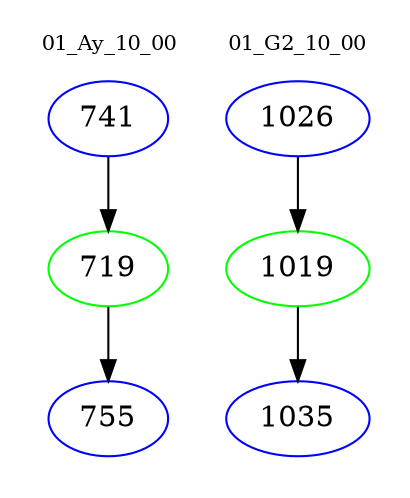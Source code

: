 digraph{
subgraph cluster_0 {
color = white
label = "01_Ay_10_00";
fontsize=10;
T0_741 [label="741", color="blue"]
T0_741 -> T0_719 [color="black"]
T0_719 [label="719", color="green"]
T0_719 -> T0_755 [color="black"]
T0_755 [label="755", color="blue"]
}
subgraph cluster_1 {
color = white
label = "01_G2_10_00";
fontsize=10;
T1_1026 [label="1026", color="blue"]
T1_1026 -> T1_1019 [color="black"]
T1_1019 [label="1019", color="green"]
T1_1019 -> T1_1035 [color="black"]
T1_1035 [label="1035", color="blue"]
}
}
